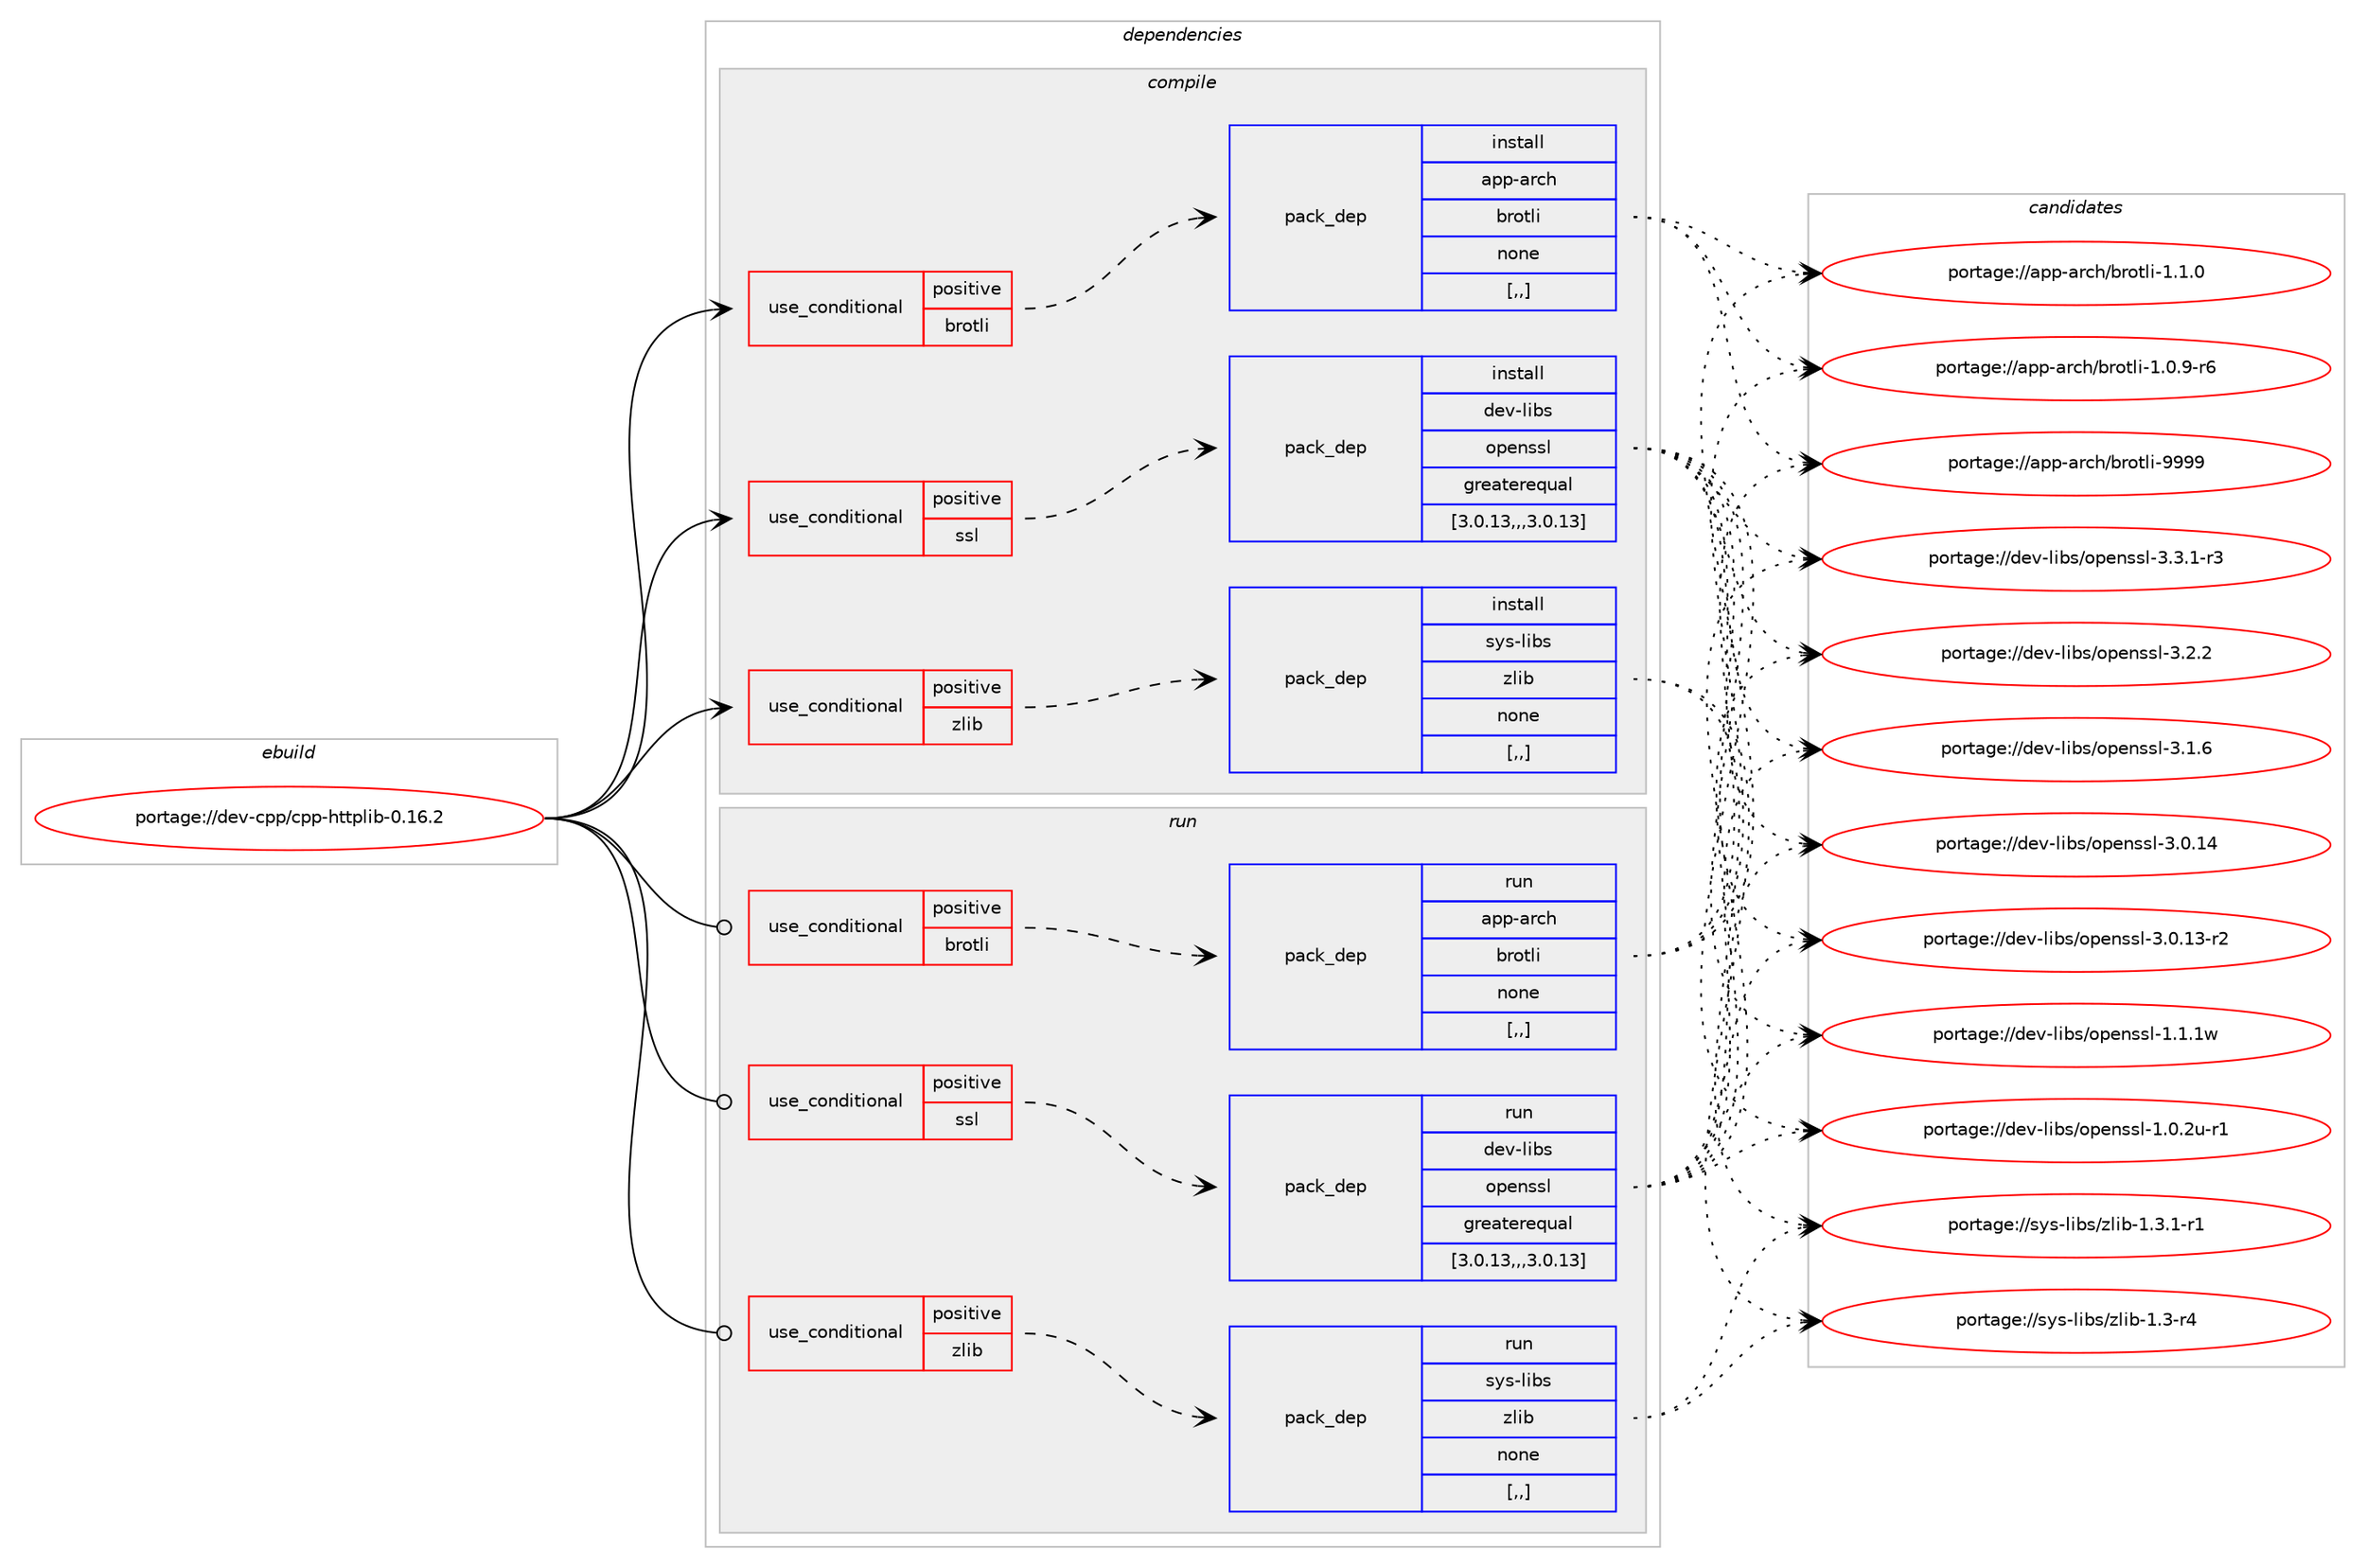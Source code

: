 digraph prolog {

# *************
# Graph options
# *************

newrank=true;
concentrate=true;
compound=true;
graph [rankdir=LR,fontname=Helvetica,fontsize=10,ranksep=1.5];#, ranksep=2.5, nodesep=0.2];
edge  [arrowhead=vee];
node  [fontname=Helvetica,fontsize=10];

# **********
# The ebuild
# **********

subgraph cluster_leftcol {
color=gray;
label=<<i>ebuild</i>>;
id [label="portage://dev-cpp/cpp-httplib-0.16.2", color=red, width=4, href="../dev-cpp/cpp-httplib-0.16.2.svg"];
}

# ****************
# The dependencies
# ****************

subgraph cluster_midcol {
color=gray;
label=<<i>dependencies</i>>;
subgraph cluster_compile {
fillcolor="#eeeeee";
style=filled;
label=<<i>compile</i>>;
subgraph cond146718 {
dependency558419 [label=<<TABLE BORDER="0" CELLBORDER="1" CELLSPACING="0" CELLPADDING="4"><TR><TD ROWSPAN="3" CELLPADDING="10">use_conditional</TD></TR><TR><TD>positive</TD></TR><TR><TD>brotli</TD></TR></TABLE>>, shape=none, color=red];
subgraph pack407179 {
dependency558420 [label=<<TABLE BORDER="0" CELLBORDER="1" CELLSPACING="0" CELLPADDING="4" WIDTH="220"><TR><TD ROWSPAN="6" CELLPADDING="30">pack_dep</TD></TR><TR><TD WIDTH="110">install</TD></TR><TR><TD>app-arch</TD></TR><TR><TD>brotli</TD></TR><TR><TD>none</TD></TR><TR><TD>[,,]</TD></TR></TABLE>>, shape=none, color=blue];
}
dependency558419:e -> dependency558420:w [weight=20,style="dashed",arrowhead="vee"];
}
id:e -> dependency558419:w [weight=20,style="solid",arrowhead="vee"];
subgraph cond146719 {
dependency558421 [label=<<TABLE BORDER="0" CELLBORDER="1" CELLSPACING="0" CELLPADDING="4"><TR><TD ROWSPAN="3" CELLPADDING="10">use_conditional</TD></TR><TR><TD>positive</TD></TR><TR><TD>ssl</TD></TR></TABLE>>, shape=none, color=red];
subgraph pack407180 {
dependency558422 [label=<<TABLE BORDER="0" CELLBORDER="1" CELLSPACING="0" CELLPADDING="4" WIDTH="220"><TR><TD ROWSPAN="6" CELLPADDING="30">pack_dep</TD></TR><TR><TD WIDTH="110">install</TD></TR><TR><TD>dev-libs</TD></TR><TR><TD>openssl</TD></TR><TR><TD>greaterequal</TD></TR><TR><TD>[3.0.13,,,3.0.13]</TD></TR></TABLE>>, shape=none, color=blue];
}
dependency558421:e -> dependency558422:w [weight=20,style="dashed",arrowhead="vee"];
}
id:e -> dependency558421:w [weight=20,style="solid",arrowhead="vee"];
subgraph cond146720 {
dependency558423 [label=<<TABLE BORDER="0" CELLBORDER="1" CELLSPACING="0" CELLPADDING="4"><TR><TD ROWSPAN="3" CELLPADDING="10">use_conditional</TD></TR><TR><TD>positive</TD></TR><TR><TD>zlib</TD></TR></TABLE>>, shape=none, color=red];
subgraph pack407181 {
dependency558424 [label=<<TABLE BORDER="0" CELLBORDER="1" CELLSPACING="0" CELLPADDING="4" WIDTH="220"><TR><TD ROWSPAN="6" CELLPADDING="30">pack_dep</TD></TR><TR><TD WIDTH="110">install</TD></TR><TR><TD>sys-libs</TD></TR><TR><TD>zlib</TD></TR><TR><TD>none</TD></TR><TR><TD>[,,]</TD></TR></TABLE>>, shape=none, color=blue];
}
dependency558423:e -> dependency558424:w [weight=20,style="dashed",arrowhead="vee"];
}
id:e -> dependency558423:w [weight=20,style="solid",arrowhead="vee"];
}
subgraph cluster_compileandrun {
fillcolor="#eeeeee";
style=filled;
label=<<i>compile and run</i>>;
}
subgraph cluster_run {
fillcolor="#eeeeee";
style=filled;
label=<<i>run</i>>;
subgraph cond146721 {
dependency558425 [label=<<TABLE BORDER="0" CELLBORDER="1" CELLSPACING="0" CELLPADDING="4"><TR><TD ROWSPAN="3" CELLPADDING="10">use_conditional</TD></TR><TR><TD>positive</TD></TR><TR><TD>brotli</TD></TR></TABLE>>, shape=none, color=red];
subgraph pack407182 {
dependency558426 [label=<<TABLE BORDER="0" CELLBORDER="1" CELLSPACING="0" CELLPADDING="4" WIDTH="220"><TR><TD ROWSPAN="6" CELLPADDING="30">pack_dep</TD></TR><TR><TD WIDTH="110">run</TD></TR><TR><TD>app-arch</TD></TR><TR><TD>brotli</TD></TR><TR><TD>none</TD></TR><TR><TD>[,,]</TD></TR></TABLE>>, shape=none, color=blue];
}
dependency558425:e -> dependency558426:w [weight=20,style="dashed",arrowhead="vee"];
}
id:e -> dependency558425:w [weight=20,style="solid",arrowhead="odot"];
subgraph cond146722 {
dependency558427 [label=<<TABLE BORDER="0" CELLBORDER="1" CELLSPACING="0" CELLPADDING="4"><TR><TD ROWSPAN="3" CELLPADDING="10">use_conditional</TD></TR><TR><TD>positive</TD></TR><TR><TD>ssl</TD></TR></TABLE>>, shape=none, color=red];
subgraph pack407183 {
dependency558428 [label=<<TABLE BORDER="0" CELLBORDER="1" CELLSPACING="0" CELLPADDING="4" WIDTH="220"><TR><TD ROWSPAN="6" CELLPADDING="30">pack_dep</TD></TR><TR><TD WIDTH="110">run</TD></TR><TR><TD>dev-libs</TD></TR><TR><TD>openssl</TD></TR><TR><TD>greaterequal</TD></TR><TR><TD>[3.0.13,,,3.0.13]</TD></TR></TABLE>>, shape=none, color=blue];
}
dependency558427:e -> dependency558428:w [weight=20,style="dashed",arrowhead="vee"];
}
id:e -> dependency558427:w [weight=20,style="solid",arrowhead="odot"];
subgraph cond146723 {
dependency558429 [label=<<TABLE BORDER="0" CELLBORDER="1" CELLSPACING="0" CELLPADDING="4"><TR><TD ROWSPAN="3" CELLPADDING="10">use_conditional</TD></TR><TR><TD>positive</TD></TR><TR><TD>zlib</TD></TR></TABLE>>, shape=none, color=red];
subgraph pack407184 {
dependency558430 [label=<<TABLE BORDER="0" CELLBORDER="1" CELLSPACING="0" CELLPADDING="4" WIDTH="220"><TR><TD ROWSPAN="6" CELLPADDING="30">pack_dep</TD></TR><TR><TD WIDTH="110">run</TD></TR><TR><TD>sys-libs</TD></TR><TR><TD>zlib</TD></TR><TR><TD>none</TD></TR><TR><TD>[,,]</TD></TR></TABLE>>, shape=none, color=blue];
}
dependency558429:e -> dependency558430:w [weight=20,style="dashed",arrowhead="vee"];
}
id:e -> dependency558429:w [weight=20,style="solid",arrowhead="odot"];
}
}

# **************
# The candidates
# **************

subgraph cluster_choices {
rank=same;
color=gray;
label=<<i>candidates</i>>;

subgraph choice407179 {
color=black;
nodesep=1;
choice9711211245971149910447981141111161081054557575757 [label="portage://app-arch/brotli-9999", color=red, width=4,href="../app-arch/brotli-9999.svg"];
choice971121124597114991044798114111116108105454946494648 [label="portage://app-arch/brotli-1.1.0", color=red, width=4,href="../app-arch/brotli-1.1.0.svg"];
choice9711211245971149910447981141111161081054549464846574511454 [label="portage://app-arch/brotli-1.0.9-r6", color=red, width=4,href="../app-arch/brotli-1.0.9-r6.svg"];
dependency558420:e -> choice9711211245971149910447981141111161081054557575757:w [style=dotted,weight="100"];
dependency558420:e -> choice971121124597114991044798114111116108105454946494648:w [style=dotted,weight="100"];
dependency558420:e -> choice9711211245971149910447981141111161081054549464846574511454:w [style=dotted,weight="100"];
}
subgraph choice407180 {
color=black;
nodesep=1;
choice1001011184510810598115471111121011101151151084551465146494511451 [label="portage://dev-libs/openssl-3.3.1-r3", color=red, width=4,href="../dev-libs/openssl-3.3.1-r3.svg"];
choice100101118451081059811547111112101110115115108455146504650 [label="portage://dev-libs/openssl-3.2.2", color=red, width=4,href="../dev-libs/openssl-3.2.2.svg"];
choice100101118451081059811547111112101110115115108455146494654 [label="portage://dev-libs/openssl-3.1.6", color=red, width=4,href="../dev-libs/openssl-3.1.6.svg"];
choice10010111845108105981154711111210111011511510845514648464952 [label="portage://dev-libs/openssl-3.0.14", color=red, width=4,href="../dev-libs/openssl-3.0.14.svg"];
choice100101118451081059811547111112101110115115108455146484649514511450 [label="portage://dev-libs/openssl-3.0.13-r2", color=red, width=4,href="../dev-libs/openssl-3.0.13-r2.svg"];
choice100101118451081059811547111112101110115115108454946494649119 [label="portage://dev-libs/openssl-1.1.1w", color=red, width=4,href="../dev-libs/openssl-1.1.1w.svg"];
choice1001011184510810598115471111121011101151151084549464846501174511449 [label="portage://dev-libs/openssl-1.0.2u-r1", color=red, width=4,href="../dev-libs/openssl-1.0.2u-r1.svg"];
dependency558422:e -> choice1001011184510810598115471111121011101151151084551465146494511451:w [style=dotted,weight="100"];
dependency558422:e -> choice100101118451081059811547111112101110115115108455146504650:w [style=dotted,weight="100"];
dependency558422:e -> choice100101118451081059811547111112101110115115108455146494654:w [style=dotted,weight="100"];
dependency558422:e -> choice10010111845108105981154711111210111011511510845514648464952:w [style=dotted,weight="100"];
dependency558422:e -> choice100101118451081059811547111112101110115115108455146484649514511450:w [style=dotted,weight="100"];
dependency558422:e -> choice100101118451081059811547111112101110115115108454946494649119:w [style=dotted,weight="100"];
dependency558422:e -> choice1001011184510810598115471111121011101151151084549464846501174511449:w [style=dotted,weight="100"];
}
subgraph choice407181 {
color=black;
nodesep=1;
choice115121115451081059811547122108105984549465146494511449 [label="portage://sys-libs/zlib-1.3.1-r1", color=red, width=4,href="../sys-libs/zlib-1.3.1-r1.svg"];
choice11512111545108105981154712210810598454946514511452 [label="portage://sys-libs/zlib-1.3-r4", color=red, width=4,href="../sys-libs/zlib-1.3-r4.svg"];
dependency558424:e -> choice115121115451081059811547122108105984549465146494511449:w [style=dotted,weight="100"];
dependency558424:e -> choice11512111545108105981154712210810598454946514511452:w [style=dotted,weight="100"];
}
subgraph choice407182 {
color=black;
nodesep=1;
choice9711211245971149910447981141111161081054557575757 [label="portage://app-arch/brotli-9999", color=red, width=4,href="../app-arch/brotli-9999.svg"];
choice971121124597114991044798114111116108105454946494648 [label="portage://app-arch/brotli-1.1.0", color=red, width=4,href="../app-arch/brotli-1.1.0.svg"];
choice9711211245971149910447981141111161081054549464846574511454 [label="portage://app-arch/brotli-1.0.9-r6", color=red, width=4,href="../app-arch/brotli-1.0.9-r6.svg"];
dependency558426:e -> choice9711211245971149910447981141111161081054557575757:w [style=dotted,weight="100"];
dependency558426:e -> choice971121124597114991044798114111116108105454946494648:w [style=dotted,weight="100"];
dependency558426:e -> choice9711211245971149910447981141111161081054549464846574511454:w [style=dotted,weight="100"];
}
subgraph choice407183 {
color=black;
nodesep=1;
choice1001011184510810598115471111121011101151151084551465146494511451 [label="portage://dev-libs/openssl-3.3.1-r3", color=red, width=4,href="../dev-libs/openssl-3.3.1-r3.svg"];
choice100101118451081059811547111112101110115115108455146504650 [label="portage://dev-libs/openssl-3.2.2", color=red, width=4,href="../dev-libs/openssl-3.2.2.svg"];
choice100101118451081059811547111112101110115115108455146494654 [label="portage://dev-libs/openssl-3.1.6", color=red, width=4,href="../dev-libs/openssl-3.1.6.svg"];
choice10010111845108105981154711111210111011511510845514648464952 [label="portage://dev-libs/openssl-3.0.14", color=red, width=4,href="../dev-libs/openssl-3.0.14.svg"];
choice100101118451081059811547111112101110115115108455146484649514511450 [label="portage://dev-libs/openssl-3.0.13-r2", color=red, width=4,href="../dev-libs/openssl-3.0.13-r2.svg"];
choice100101118451081059811547111112101110115115108454946494649119 [label="portage://dev-libs/openssl-1.1.1w", color=red, width=4,href="../dev-libs/openssl-1.1.1w.svg"];
choice1001011184510810598115471111121011101151151084549464846501174511449 [label="portage://dev-libs/openssl-1.0.2u-r1", color=red, width=4,href="../dev-libs/openssl-1.0.2u-r1.svg"];
dependency558428:e -> choice1001011184510810598115471111121011101151151084551465146494511451:w [style=dotted,weight="100"];
dependency558428:e -> choice100101118451081059811547111112101110115115108455146504650:w [style=dotted,weight="100"];
dependency558428:e -> choice100101118451081059811547111112101110115115108455146494654:w [style=dotted,weight="100"];
dependency558428:e -> choice10010111845108105981154711111210111011511510845514648464952:w [style=dotted,weight="100"];
dependency558428:e -> choice100101118451081059811547111112101110115115108455146484649514511450:w [style=dotted,weight="100"];
dependency558428:e -> choice100101118451081059811547111112101110115115108454946494649119:w [style=dotted,weight="100"];
dependency558428:e -> choice1001011184510810598115471111121011101151151084549464846501174511449:w [style=dotted,weight="100"];
}
subgraph choice407184 {
color=black;
nodesep=1;
choice115121115451081059811547122108105984549465146494511449 [label="portage://sys-libs/zlib-1.3.1-r1", color=red, width=4,href="../sys-libs/zlib-1.3.1-r1.svg"];
choice11512111545108105981154712210810598454946514511452 [label="portage://sys-libs/zlib-1.3-r4", color=red, width=4,href="../sys-libs/zlib-1.3-r4.svg"];
dependency558430:e -> choice115121115451081059811547122108105984549465146494511449:w [style=dotted,weight="100"];
dependency558430:e -> choice11512111545108105981154712210810598454946514511452:w [style=dotted,weight="100"];
}
}

}
